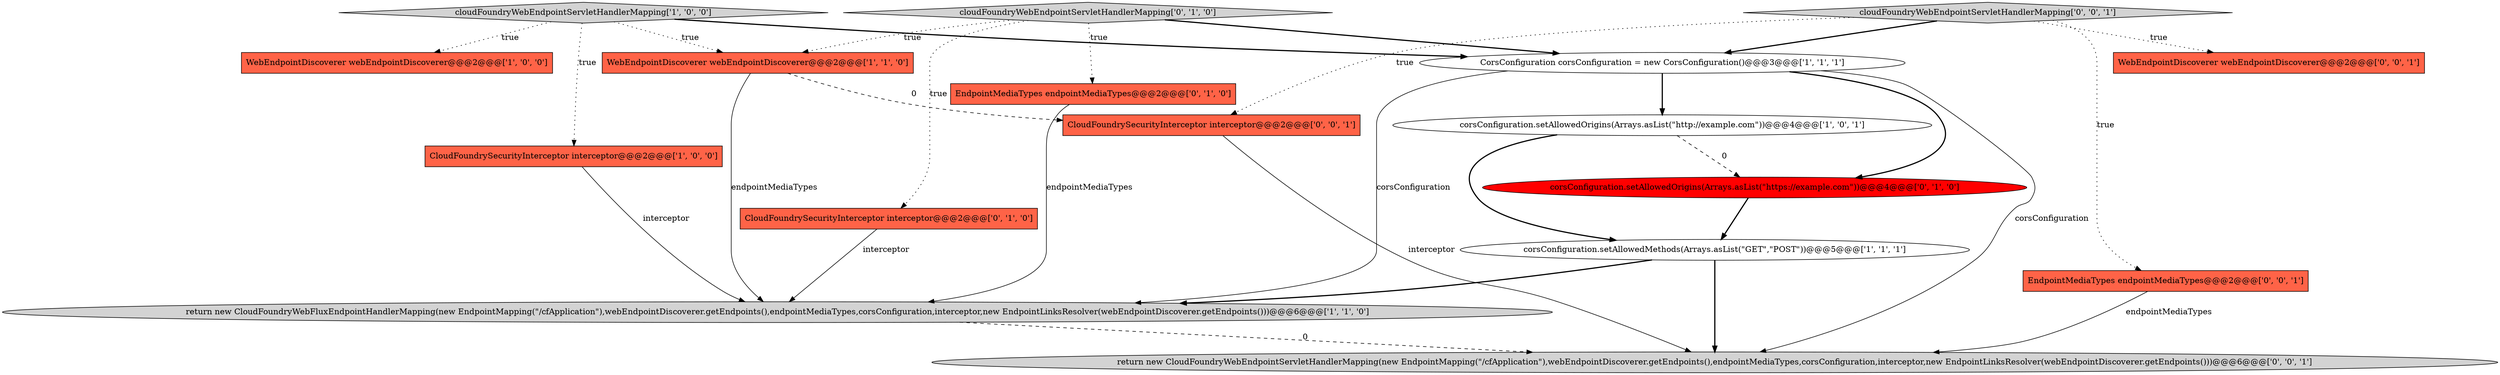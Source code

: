 digraph {
6 [style = filled, label = "corsConfiguration.setAllowedOrigins(Arrays.asList(\"http://example.com\"))@@@4@@@['1', '0', '1']", fillcolor = white, shape = ellipse image = "AAA0AAABBB1BBB"];
0 [style = filled, label = "CloudFoundrySecurityInterceptor interceptor@@@2@@@['1', '0', '0']", fillcolor = tomato, shape = box image = "AAA0AAABBB1BBB"];
1 [style = filled, label = "return new CloudFoundryWebFluxEndpointHandlerMapping(new EndpointMapping(\"/cfApplication\"),webEndpointDiscoverer.getEndpoints(),endpointMediaTypes,corsConfiguration,interceptor,new EndpointLinksResolver(webEndpointDiscoverer.getEndpoints()))@@@6@@@['1', '1', '0']", fillcolor = lightgray, shape = ellipse image = "AAA0AAABBB1BBB"];
10 [style = filled, label = "cloudFoundryWebEndpointServletHandlerMapping['0', '1', '0']", fillcolor = lightgray, shape = diamond image = "AAA0AAABBB2BBB"];
11 [style = filled, label = "corsConfiguration.setAllowedOrigins(Arrays.asList(\"https://example.com\"))@@@4@@@['0', '1', '0']", fillcolor = red, shape = ellipse image = "AAA1AAABBB2BBB"];
9 [style = filled, label = "EndpointMediaTypes endpointMediaTypes@@@2@@@['0', '1', '0']", fillcolor = tomato, shape = box image = "AAA0AAABBB2BBB"];
16 [style = filled, label = "CloudFoundrySecurityInterceptor interceptor@@@2@@@['0', '0', '1']", fillcolor = tomato, shape = box image = "AAA0AAABBB3BBB"];
3 [style = filled, label = "WebEndpointDiscoverer webEndpointDiscoverer@@@2@@@['1', '0', '0']", fillcolor = tomato, shape = box image = "AAA0AAABBB1BBB"];
4 [style = filled, label = "corsConfiguration.setAllowedMethods(Arrays.asList(\"GET\",\"POST\"))@@@5@@@['1', '1', '1']", fillcolor = white, shape = ellipse image = "AAA0AAABBB1BBB"];
15 [style = filled, label = "cloudFoundryWebEndpointServletHandlerMapping['0', '0', '1']", fillcolor = lightgray, shape = diamond image = "AAA0AAABBB3BBB"];
2 [style = filled, label = "cloudFoundryWebEndpointServletHandlerMapping['1', '0', '0']", fillcolor = lightgray, shape = diamond image = "AAA0AAABBB1BBB"];
5 [style = filled, label = "CorsConfiguration corsConfiguration = new CorsConfiguration()@@@3@@@['1', '1', '1']", fillcolor = white, shape = ellipse image = "AAA0AAABBB1BBB"];
7 [style = filled, label = "WebEndpointDiscoverer webEndpointDiscoverer@@@2@@@['1', '1', '0']", fillcolor = tomato, shape = box image = "AAA0AAABBB1BBB"];
8 [style = filled, label = "CloudFoundrySecurityInterceptor interceptor@@@2@@@['0', '1', '0']", fillcolor = tomato, shape = box image = "AAA0AAABBB2BBB"];
12 [style = filled, label = "return new CloudFoundryWebEndpointServletHandlerMapping(new EndpointMapping(\"/cfApplication\"),webEndpointDiscoverer.getEndpoints(),endpointMediaTypes,corsConfiguration,interceptor,new EndpointLinksResolver(webEndpointDiscoverer.getEndpoints()))@@@6@@@['0', '0', '1']", fillcolor = lightgray, shape = ellipse image = "AAA0AAABBB3BBB"];
13 [style = filled, label = "WebEndpointDiscoverer webEndpointDiscoverer@@@2@@@['0', '0', '1']", fillcolor = tomato, shape = box image = "AAA0AAABBB3BBB"];
14 [style = filled, label = "EndpointMediaTypes endpointMediaTypes@@@2@@@['0', '0', '1']", fillcolor = tomato, shape = box image = "AAA0AAABBB3BBB"];
2->3 [style = dotted, label="true"];
14->12 [style = solid, label="endpointMediaTypes"];
10->8 [style = dotted, label="true"];
0->1 [style = solid, label="interceptor"];
2->0 [style = dotted, label="true"];
5->1 [style = solid, label="corsConfiguration"];
7->16 [style = dashed, label="0"];
11->4 [style = bold, label=""];
6->11 [style = dashed, label="0"];
15->14 [style = dotted, label="true"];
15->16 [style = dotted, label="true"];
10->9 [style = dotted, label="true"];
5->12 [style = solid, label="corsConfiguration"];
15->5 [style = bold, label=""];
15->13 [style = dotted, label="true"];
7->1 [style = solid, label="endpointMediaTypes"];
1->12 [style = dashed, label="0"];
6->4 [style = bold, label=""];
8->1 [style = solid, label="interceptor"];
10->5 [style = bold, label=""];
5->6 [style = bold, label=""];
2->7 [style = dotted, label="true"];
4->12 [style = bold, label=""];
16->12 [style = solid, label="interceptor"];
4->1 [style = bold, label=""];
5->11 [style = bold, label=""];
10->7 [style = dotted, label="true"];
2->5 [style = bold, label=""];
9->1 [style = solid, label="endpointMediaTypes"];
}
